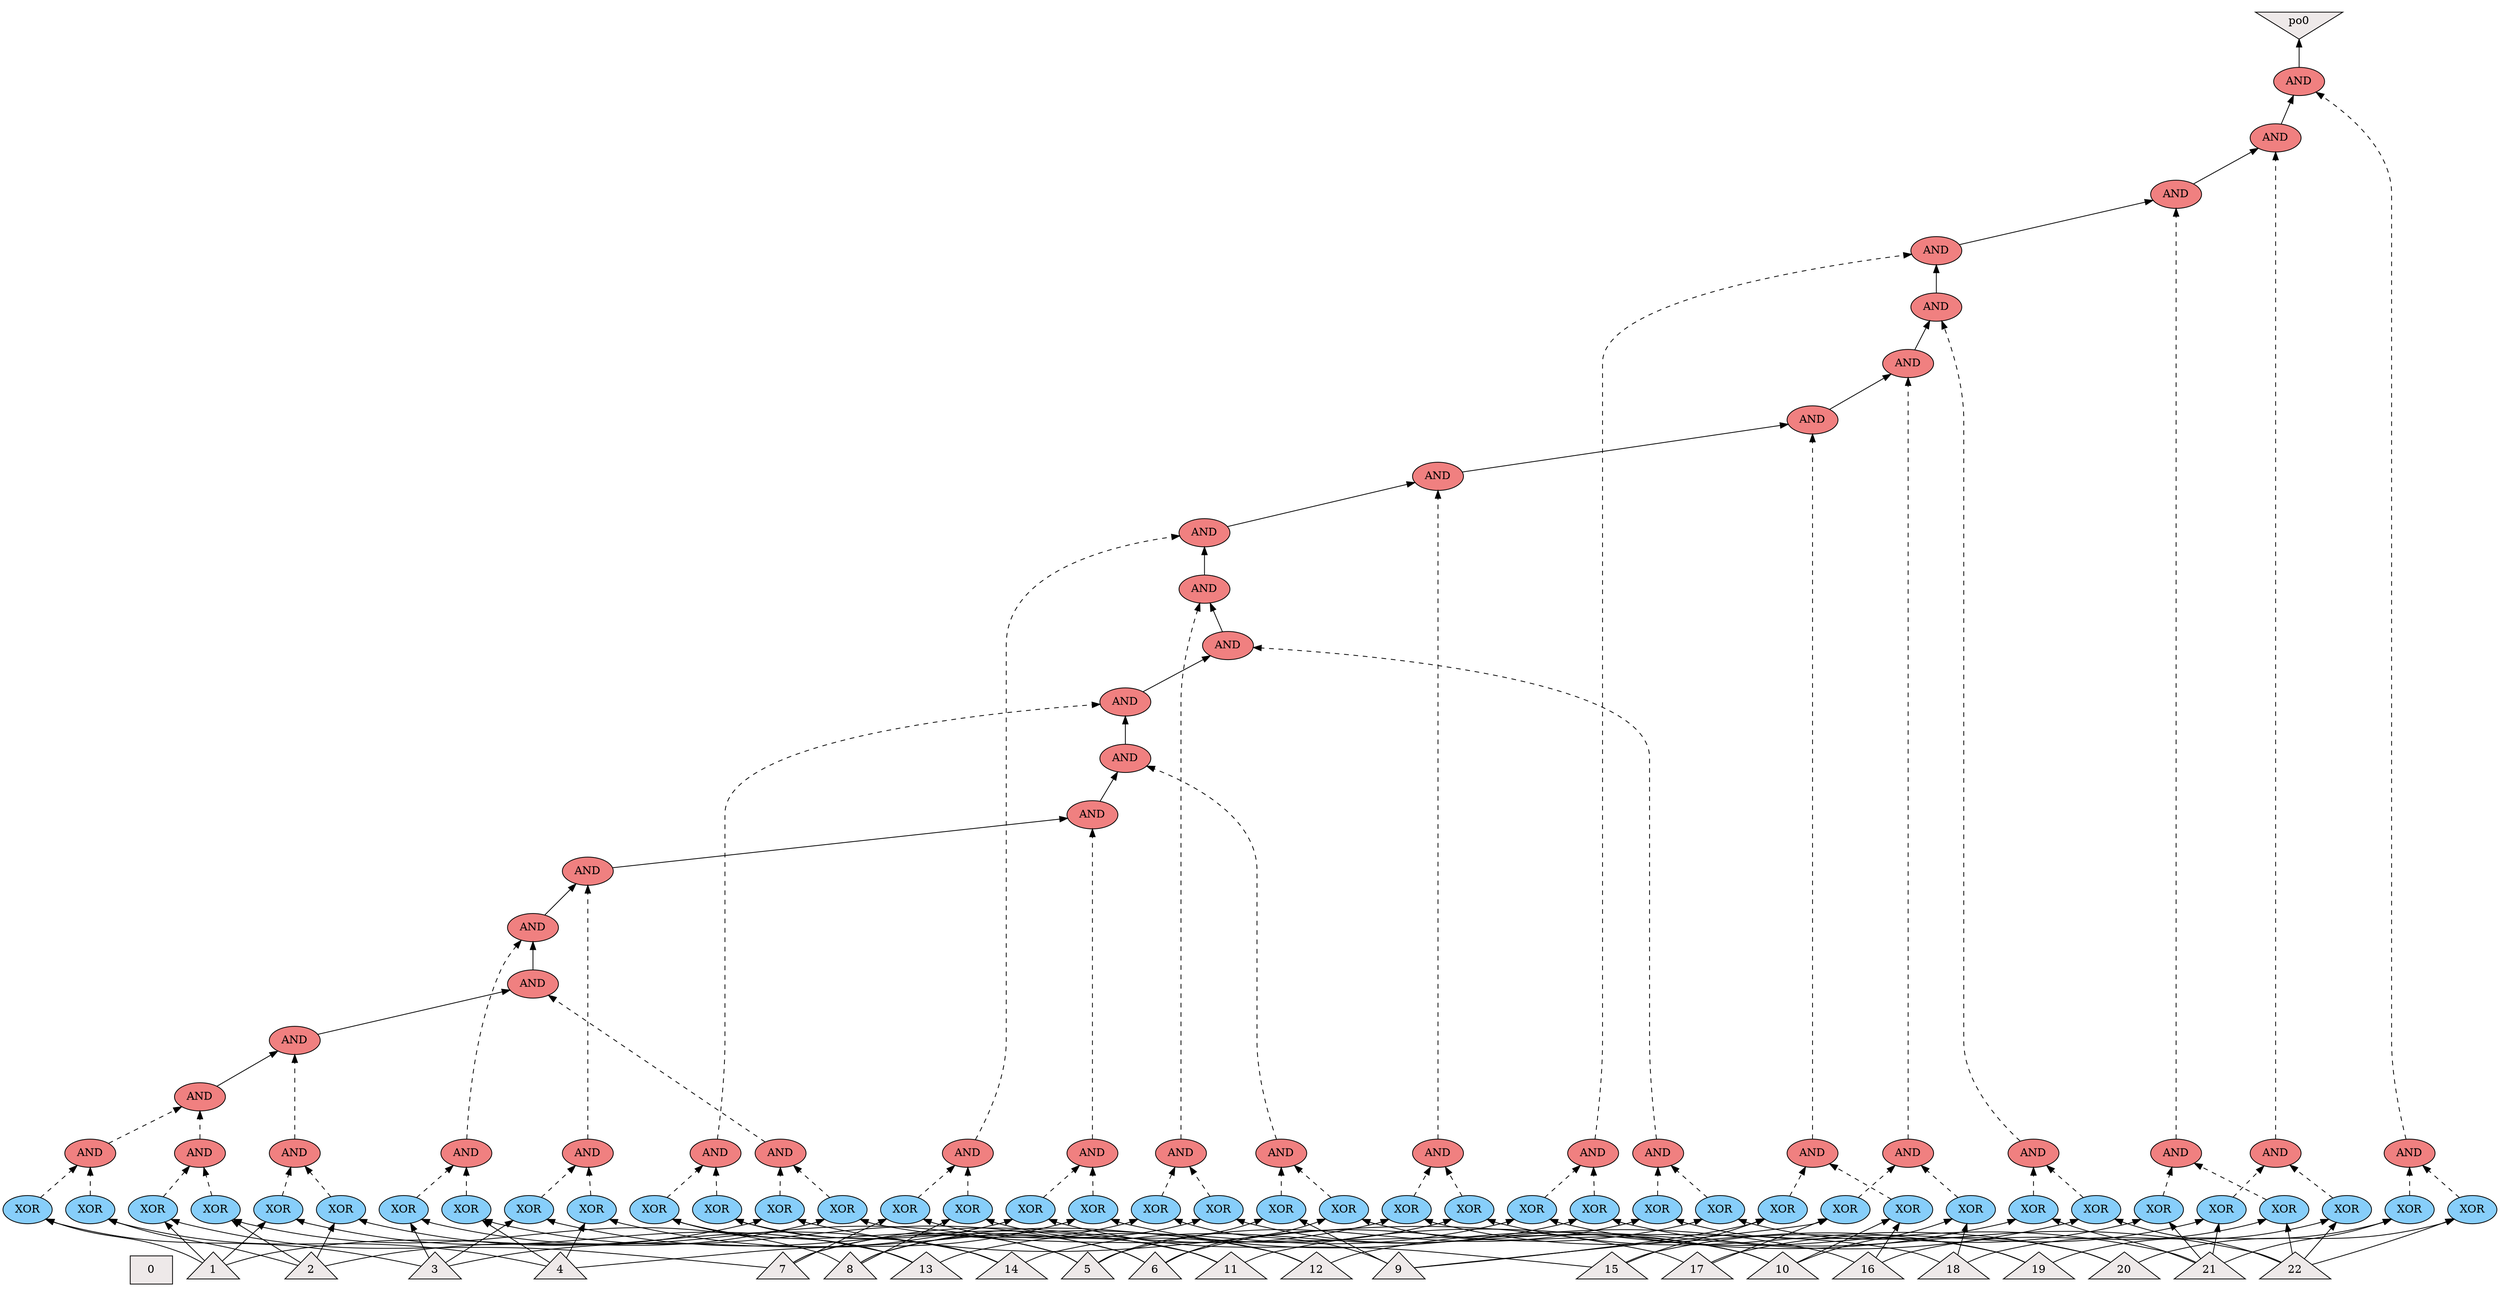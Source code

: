 digraph {
rankdir=BT;
0 [label="0",shape=box,style=filled,fillcolor=snow2]
1 [label="1",shape=triangle,style=filled,fillcolor=snow2]
2 [label="2",shape=triangle,style=filled,fillcolor=snow2]
3 [label="3",shape=triangle,style=filled,fillcolor=snow2]
4 [label="4",shape=triangle,style=filled,fillcolor=snow2]
5 [label="5",shape=triangle,style=filled,fillcolor=snow2]
6 [label="6",shape=triangle,style=filled,fillcolor=snow2]
7 [label="7",shape=triangle,style=filled,fillcolor=snow2]
8 [label="8",shape=triangle,style=filled,fillcolor=snow2]
9 [label="9",shape=triangle,style=filled,fillcolor=snow2]
10 [label="10",shape=triangle,style=filled,fillcolor=snow2]
11 [label="11",shape=triangle,style=filled,fillcolor=snow2]
12 [label="12",shape=triangle,style=filled,fillcolor=snow2]
13 [label="13",shape=triangle,style=filled,fillcolor=snow2]
14 [label="14",shape=triangle,style=filled,fillcolor=snow2]
15 [label="15",shape=triangle,style=filled,fillcolor=snow2]
16 [label="16",shape=triangle,style=filled,fillcolor=snow2]
17 [label="17",shape=triangle,style=filled,fillcolor=snow2]
18 [label="18",shape=triangle,style=filled,fillcolor=snow2]
19 [label="19",shape=triangle,style=filled,fillcolor=snow2]
20 [label="20",shape=triangle,style=filled,fillcolor=snow2]
21 [label="21",shape=triangle,style=filled,fillcolor=snow2]
22 [label="22",shape=triangle,style=filled,fillcolor=snow2]
23 [label="XOR",shape=ellipse,style=filled,fillcolor=lightskyblue]
24 [label="XOR",shape=ellipse,style=filled,fillcolor=lightskyblue]
25 [label="AND",shape=ellipse,style=filled,fillcolor=lightcoral]
26 [label="XOR",shape=ellipse,style=filled,fillcolor=lightskyblue]
27 [label="XOR",shape=ellipse,style=filled,fillcolor=lightskyblue]
28 [label="AND",shape=ellipse,style=filled,fillcolor=lightcoral]
29 [label="AND",shape=ellipse,style=filled,fillcolor=lightcoral]
30 [label="XOR",shape=ellipse,style=filled,fillcolor=lightskyblue]
31 [label="XOR",shape=ellipse,style=filled,fillcolor=lightskyblue]
32 [label="AND",shape=ellipse,style=filled,fillcolor=lightcoral]
33 [label="AND",shape=ellipse,style=filled,fillcolor=lightcoral]
34 [label="XOR",shape=ellipse,style=filled,fillcolor=lightskyblue]
35 [label="XOR",shape=ellipse,style=filled,fillcolor=lightskyblue]
36 [label="AND",shape=ellipse,style=filled,fillcolor=lightcoral]
37 [label="AND",shape=ellipse,style=filled,fillcolor=lightcoral]
38 [label="XOR",shape=ellipse,style=filled,fillcolor=lightskyblue]
39 [label="XOR",shape=ellipse,style=filled,fillcolor=lightskyblue]
40 [label="AND",shape=ellipse,style=filled,fillcolor=lightcoral]
41 [label="AND",shape=ellipse,style=filled,fillcolor=lightcoral]
42 [label="XOR",shape=ellipse,style=filled,fillcolor=lightskyblue]
43 [label="XOR",shape=ellipse,style=filled,fillcolor=lightskyblue]
44 [label="AND",shape=ellipse,style=filled,fillcolor=lightcoral]
45 [label="AND",shape=ellipse,style=filled,fillcolor=lightcoral]
46 [label="XOR",shape=ellipse,style=filled,fillcolor=lightskyblue]
47 [label="XOR",shape=ellipse,style=filled,fillcolor=lightskyblue]
48 [label="AND",shape=ellipse,style=filled,fillcolor=lightcoral]
49 [label="AND",shape=ellipse,style=filled,fillcolor=lightcoral]
50 [label="XOR",shape=ellipse,style=filled,fillcolor=lightskyblue]
51 [label="XOR",shape=ellipse,style=filled,fillcolor=lightskyblue]
52 [label="AND",shape=ellipse,style=filled,fillcolor=lightcoral]
53 [label="AND",shape=ellipse,style=filled,fillcolor=lightcoral]
54 [label="XOR",shape=ellipse,style=filled,fillcolor=lightskyblue]
55 [label="XOR",shape=ellipse,style=filled,fillcolor=lightskyblue]
56 [label="AND",shape=ellipse,style=filled,fillcolor=lightcoral]
57 [label="AND",shape=ellipse,style=filled,fillcolor=lightcoral]
58 [label="XOR",shape=ellipse,style=filled,fillcolor=lightskyblue]
59 [label="XOR",shape=ellipse,style=filled,fillcolor=lightskyblue]
60 [label="AND",shape=ellipse,style=filled,fillcolor=lightcoral]
61 [label="AND",shape=ellipse,style=filled,fillcolor=lightcoral]
62 [label="XOR",shape=ellipse,style=filled,fillcolor=lightskyblue]
63 [label="XOR",shape=ellipse,style=filled,fillcolor=lightskyblue]
64 [label="AND",shape=ellipse,style=filled,fillcolor=lightcoral]
65 [label="AND",shape=ellipse,style=filled,fillcolor=lightcoral]
66 [label="XOR",shape=ellipse,style=filled,fillcolor=lightskyblue]
67 [label="XOR",shape=ellipse,style=filled,fillcolor=lightskyblue]
68 [label="AND",shape=ellipse,style=filled,fillcolor=lightcoral]
69 [label="AND",shape=ellipse,style=filled,fillcolor=lightcoral]
70 [label="XOR",shape=ellipse,style=filled,fillcolor=lightskyblue]
71 [label="XOR",shape=ellipse,style=filled,fillcolor=lightskyblue]
72 [label="AND",shape=ellipse,style=filled,fillcolor=lightcoral]
73 [label="AND",shape=ellipse,style=filled,fillcolor=lightcoral]
74 [label="XOR",shape=ellipse,style=filled,fillcolor=lightskyblue]
75 [label="XOR",shape=ellipse,style=filled,fillcolor=lightskyblue]
76 [label="AND",shape=ellipse,style=filled,fillcolor=lightcoral]
77 [label="AND",shape=ellipse,style=filled,fillcolor=lightcoral]
78 [label="XOR",shape=ellipse,style=filled,fillcolor=lightskyblue]
79 [label="XOR",shape=ellipse,style=filled,fillcolor=lightskyblue]
80 [label="AND",shape=ellipse,style=filled,fillcolor=lightcoral]
81 [label="AND",shape=ellipse,style=filled,fillcolor=lightcoral]
82 [label="XOR",shape=ellipse,style=filled,fillcolor=lightskyblue]
83 [label="XOR",shape=ellipse,style=filled,fillcolor=lightskyblue]
84 [label="AND",shape=ellipse,style=filled,fillcolor=lightcoral]
85 [label="AND",shape=ellipse,style=filled,fillcolor=lightcoral]
86 [label="XOR",shape=ellipse,style=filled,fillcolor=lightskyblue]
87 [label="XOR",shape=ellipse,style=filled,fillcolor=lightskyblue]
88 [label="AND",shape=ellipse,style=filled,fillcolor=lightcoral]
89 [label="AND",shape=ellipse,style=filled,fillcolor=lightcoral]
90 [label="XOR",shape=ellipse,style=filled,fillcolor=lightskyblue]
91 [label="XOR",shape=ellipse,style=filled,fillcolor=lightskyblue]
92 [label="AND",shape=ellipse,style=filled,fillcolor=lightcoral]
93 [label="AND",shape=ellipse,style=filled,fillcolor=lightcoral]
94 [label="XOR",shape=ellipse,style=filled,fillcolor=lightskyblue]
95 [label="XOR",shape=ellipse,style=filled,fillcolor=lightskyblue]
96 [label="AND",shape=ellipse,style=filled,fillcolor=lightcoral]
97 [label="AND",shape=ellipse,style=filled,fillcolor=lightcoral]
98 [label="XOR",shape=ellipse,style=filled,fillcolor=lightskyblue]
99 [label="XOR",shape=ellipse,style=filled,fillcolor=lightskyblue]
100 [label="AND",shape=ellipse,style=filled,fillcolor=lightcoral]
101 [label="AND",shape=ellipse,style=filled,fillcolor=lightcoral]
po0 [shape=invtriangle,style=filled,fillcolor=snow2]
3 -> 23 [style=solid]
1 -> 23 [style=solid]
4 -> 24 [style=solid]
2 -> 24 [style=solid]
23 -> 25 [style=dashed]
24 -> 25 [style=dashed]
7 -> 26 [style=solid]
1 -> 26 [style=solid]
8 -> 27 [style=solid]
2 -> 27 [style=solid]
26 -> 28 [style=dashed]
27 -> 28 [style=dashed]
25 -> 29 [style=dashed]
28 -> 29 [style=dashed]
13 -> 30 [style=solid]
1 -> 30 [style=solid]
14 -> 31 [style=solid]
2 -> 31 [style=solid]
30 -> 32 [style=dashed]
31 -> 32 [style=dashed]
29 -> 33 [style=solid]
32 -> 33 [style=dashed]
17 -> 34 [style=solid]
1 -> 34 [style=solid]
18 -> 35 [style=solid]
2 -> 35 [style=solid]
34 -> 36 [style=dashed]
35 -> 36 [style=dashed]
33 -> 37 [style=solid]
36 -> 37 [style=dashed]
5 -> 38 [style=solid]
3 -> 38 [style=solid]
6 -> 39 [style=solid]
4 -> 39 [style=solid]
38 -> 40 [style=dashed]
39 -> 40 [style=dashed]
37 -> 41 [style=solid]
40 -> 41 [style=dashed]
11 -> 42 [style=solid]
3 -> 42 [style=solid]
12 -> 43 [style=solid]
4 -> 43 [style=solid]
42 -> 44 [style=dashed]
43 -> 44 [style=dashed]
41 -> 45 [style=solid]
44 -> 45 [style=dashed]
15 -> 46 [style=solid]
3 -> 46 [style=solid]
16 -> 47 [style=solid]
4 -> 47 [style=solid]
46 -> 48 [style=dashed]
47 -> 48 [style=dashed]
45 -> 49 [style=solid]
48 -> 49 [style=dashed]
9 -> 50 [style=solid]
5 -> 50 [style=solid]
10 -> 51 [style=solid]
6 -> 51 [style=solid]
50 -> 52 [style=dashed]
51 -> 52 [style=dashed]
49 -> 53 [style=solid]
52 -> 53 [style=dashed]
13 -> 54 [style=solid]
5 -> 54 [style=solid]
14 -> 55 [style=solid]
6 -> 55 [style=solid]
54 -> 56 [style=dashed]
55 -> 56 [style=dashed]
53 -> 57 [style=solid]
56 -> 57 [style=dashed]
19 -> 58 [style=solid]
5 -> 58 [style=solid]
20 -> 59 [style=solid]
6 -> 59 [style=solid]
58 -> 60 [style=dashed]
59 -> 60 [style=dashed]
57 -> 61 [style=solid]
60 -> 61 [style=dashed]
9 -> 62 [style=solid]
7 -> 62 [style=solid]
10 -> 63 [style=solid]
8 -> 63 [style=solid]
62 -> 64 [style=dashed]
63 -> 64 [style=dashed]
61 -> 65 [style=solid]
64 -> 65 [style=dashed]
11 -> 66 [style=solid]
7 -> 66 [style=solid]
12 -> 67 [style=solid]
8 -> 67 [style=solid]
66 -> 68 [style=dashed]
67 -> 68 [style=dashed]
65 -> 69 [style=solid]
68 -> 69 [style=dashed]
19 -> 70 [style=solid]
7 -> 70 [style=solid]
20 -> 71 [style=solid]
8 -> 71 [style=solid]
70 -> 72 [style=dashed]
71 -> 72 [style=dashed]
69 -> 73 [style=solid]
72 -> 73 [style=dashed]
15 -> 74 [style=solid]
9 -> 74 [style=solid]
16 -> 75 [style=solid]
10 -> 75 [style=solid]
74 -> 76 [style=dashed]
75 -> 76 [style=dashed]
73 -> 77 [style=solid]
76 -> 77 [style=dashed]
17 -> 78 [style=solid]
9 -> 78 [style=solid]
18 -> 79 [style=solid]
10 -> 79 [style=solid]
78 -> 80 [style=dashed]
79 -> 80 [style=dashed]
77 -> 81 [style=solid]
80 -> 81 [style=dashed]
21 -> 82 [style=solid]
11 -> 82 [style=solid]
22 -> 83 [style=solid]
12 -> 83 [style=solid]
82 -> 84 [style=dashed]
83 -> 84 [style=dashed]
81 -> 85 [style=solid]
84 -> 85 [style=dashed]
21 -> 86 [style=solid]
13 -> 86 [style=solid]
22 -> 87 [style=solid]
14 -> 87 [style=solid]
86 -> 88 [style=dashed]
87 -> 88 [style=dashed]
85 -> 89 [style=solid]
88 -> 89 [style=dashed]
21 -> 90 [style=solid]
15 -> 90 [style=solid]
22 -> 91 [style=solid]
16 -> 91 [style=solid]
90 -> 92 [style=dashed]
91 -> 92 [style=dashed]
89 -> 93 [style=solid]
92 -> 93 [style=dashed]
21 -> 94 [style=solid]
17 -> 94 [style=solid]
22 -> 95 [style=solid]
18 -> 95 [style=solid]
94 -> 96 [style=dashed]
95 -> 96 [style=dashed]
93 -> 97 [style=solid]
96 -> 97 [style=dashed]
21 -> 98 [style=solid]
19 -> 98 [style=solid]
22 -> 99 [style=solid]
20 -> 99 [style=solid]
98 -> 100 [style=dashed]
99 -> 100 [style=dashed]
97 -> 101 [style=solid]
100 -> 101 [style=dashed]
101 -> po0 [style=solid]
{rank = same; 0; 1; 2; 3; 4; 5; 6; 7; 8; 9; 10; 11; 12; 13; 14; 15; 16; 17; 18; 19; 20; 21; 22; }
{rank = same; 23; 24; 26; 27; 30; 31; 34; 35; 38; 39; 42; 43; 46; 47; 50; 51; 54; 55; 58; 59; 62; 63; 66; 67; 70; 71; 74; 75; 78; 79; 82; 83; 86; 87; 90; 91; 94; 95; 98; 99; }
{rank = same; 25; 28; 32; 36; 40; 44; 48; 52; 56; 60; 64; 68; 72; 76; 80; 84; 88; 92; 96; 100; }
{rank = same; 29; }
{rank = same; 33; }
{rank = same; 37; }
{rank = same; 41; }
{rank = same; 45; }
{rank = same; 49; }
{rank = same; 53; }
{rank = same; 57; }
{rank = same; 61; }
{rank = same; 65; }
{rank = same; 69; }
{rank = same; 73; }
{rank = same; 77; }
{rank = same; 81; }
{rank = same; 85; }
{rank = same; 89; }
{rank = same; 93; }
{rank = same; 97; }
{rank = same; 101; }
{rank = same; po0; }
}
